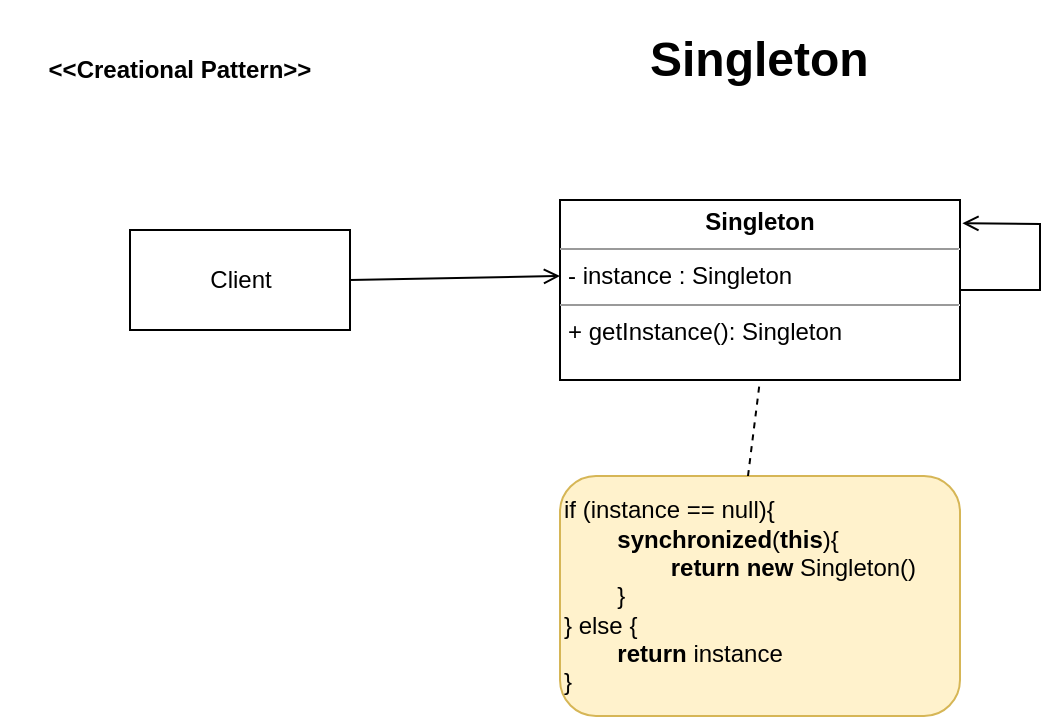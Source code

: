<mxfile version="20.2.7" type="github"><diagram id="C5RBs43oDa-KdzZeNtuy" name="Page-1"><mxGraphModel dx="1038" dy="1740" grid="1" gridSize="10" guides="1" tooltips="1" connect="1" arrows="1" fold="1" page="1" pageScale="1" pageWidth="827" pageHeight="1169" math="0" shadow="0"><root><mxCell id="WIyWlLk6GJQsqaUBKTNV-0"/><mxCell id="WIyWlLk6GJQsqaUBKTNV-1" parent="WIyWlLk6GJQsqaUBKTNV-0"/><mxCell id="44PV9vE5lVTY9_xdUnsA-0" value="&lt;b&gt;&amp;lt;&amp;lt;Creational Pattern&amp;gt;&amp;gt;&lt;/b&gt;" style="text;html=1;strokeColor=none;fillColor=none;align=center;verticalAlign=middle;whiteSpace=wrap;rounded=0;" parent="WIyWlLk6GJQsqaUBKTNV-1" vertex="1"><mxGeometry x="40" y="-1148" width="180" height="30" as="geometry"/></mxCell><mxCell id="44PV9vE5lVTY9_xdUnsA-1" value="&lt;h1&gt;Singleton&lt;/h1&gt;" style="text;html=1;strokeColor=none;fillColor=none;spacing=5;spacingTop=-20;whiteSpace=wrap;overflow=hidden;rounded=0;" parent="WIyWlLk6GJQsqaUBKTNV-1" vertex="1"><mxGeometry x="360" y="-1158" width="120" height="50" as="geometry"/></mxCell><mxCell id="44PV9vE5lVTY9_xdUnsA-3" value="&lt;p style=&quot;margin:0px;margin-top:4px;text-align:center;&quot;&gt;&lt;b&gt;Singleton&lt;/b&gt;&lt;/p&gt;&lt;hr size=&quot;1&quot;&gt;&lt;p style=&quot;margin:0px;margin-left:4px;&quot;&gt;- instance : Singleton&lt;/p&gt;&lt;hr size=&quot;1&quot;&gt;&lt;p style=&quot;margin:0px;margin-left:4px;&quot;&gt;&lt;span style=&quot;background-color: initial;&quot;&gt;+ getInstance(): Singleton&lt;/span&gt;&lt;br&gt;&lt;/p&gt;" style="verticalAlign=top;align=left;overflow=fill;fontSize=12;fontFamily=Helvetica;html=1;" parent="WIyWlLk6GJQsqaUBKTNV-1" vertex="1"><mxGeometry x="320" y="-1068" width="200" height="90" as="geometry"/></mxCell><mxCell id="44PV9vE5lVTY9_xdUnsA-5" value="Client" style="html=1;" parent="WIyWlLk6GJQsqaUBKTNV-1" vertex="1"><mxGeometry x="105" y="-1053" width="110" height="50" as="geometry"/></mxCell><mxCell id="44PV9vE5lVTY9_xdUnsA-6" value="" style="endArrow=open;html=1;rounded=0;exitX=1;exitY=0.5;exitDx=0;exitDy=0;endFill=0;" parent="WIyWlLk6GJQsqaUBKTNV-1" source="44PV9vE5lVTY9_xdUnsA-5" edge="1"><mxGeometry width="50" height="50" relative="1" as="geometry"><mxPoint x="210" y="-988" as="sourcePoint"/><mxPoint x="320" y="-1030" as="targetPoint"/></mxGeometry></mxCell><mxCell id="44PV9vE5lVTY9_xdUnsA-12" value="if (instance == null){&lt;br&gt;&lt;span style=&quot;white-space: pre;&quot;&gt;&#9;&lt;/span&gt;&lt;b&gt;synchronized&lt;/b&gt;(&lt;b&gt;this&lt;/b&gt;){&lt;br&gt;&lt;span style=&quot;white-space: pre;&quot;&gt;&#9;&lt;/span&gt;&lt;span style=&quot;white-space: pre;&quot;&gt;&#9;&lt;/span&gt;&lt;b&gt;return new&lt;/b&gt; Singleton()&lt;br&gt;&lt;span style=&quot;white-space: pre;&quot;&gt;&#9;&lt;/span&gt;}&lt;br&gt;} else {&lt;br&gt;&lt;span style=&quot;white-space: pre;&quot;&gt;&#9;&lt;/span&gt;&lt;b&gt;return &lt;/b&gt;instance&lt;br&gt;}" style="text;html=1;strokeColor=#d6b656;fillColor=#fff2cc;align=left;verticalAlign=middle;whiteSpace=wrap;rounded=1;" parent="WIyWlLk6GJQsqaUBKTNV-1" vertex="1"><mxGeometry x="320" y="-930" width="200" height="120" as="geometry"/></mxCell><mxCell id="HeXc5rHauZoWsH2n4RUk-1" value="" style="endArrow=none;dashed=1;html=1;rounded=0;entryX=0.5;entryY=1;entryDx=0;entryDy=0;" edge="1" parent="WIyWlLk6GJQsqaUBKTNV-1" target="44PV9vE5lVTY9_xdUnsA-3"><mxGeometry width="50" height="50" relative="1" as="geometry"><mxPoint x="414" y="-930" as="sourcePoint"/><mxPoint x="464" y="-980" as="targetPoint"/></mxGeometry></mxCell><mxCell id="HeXc5rHauZoWsH2n4RUk-2" value="" style="endArrow=open;html=1;rounded=0;exitX=1;exitY=0.5;exitDx=0;exitDy=0;entryX=1.006;entryY=0.129;entryDx=0;entryDy=0;entryPerimeter=0;endFill=0;" edge="1" parent="WIyWlLk6GJQsqaUBKTNV-1" source="44PV9vE5lVTY9_xdUnsA-3" target="44PV9vE5lVTY9_xdUnsA-3"><mxGeometry width="50" height="50" relative="1" as="geometry"><mxPoint x="520" y="-970" as="sourcePoint"/><mxPoint x="560" y="-1060" as="targetPoint"/><Array as="points"><mxPoint x="560" y="-1023"/><mxPoint x="560" y="-1056"/></Array></mxGeometry></mxCell></root></mxGraphModel></diagram></mxfile>